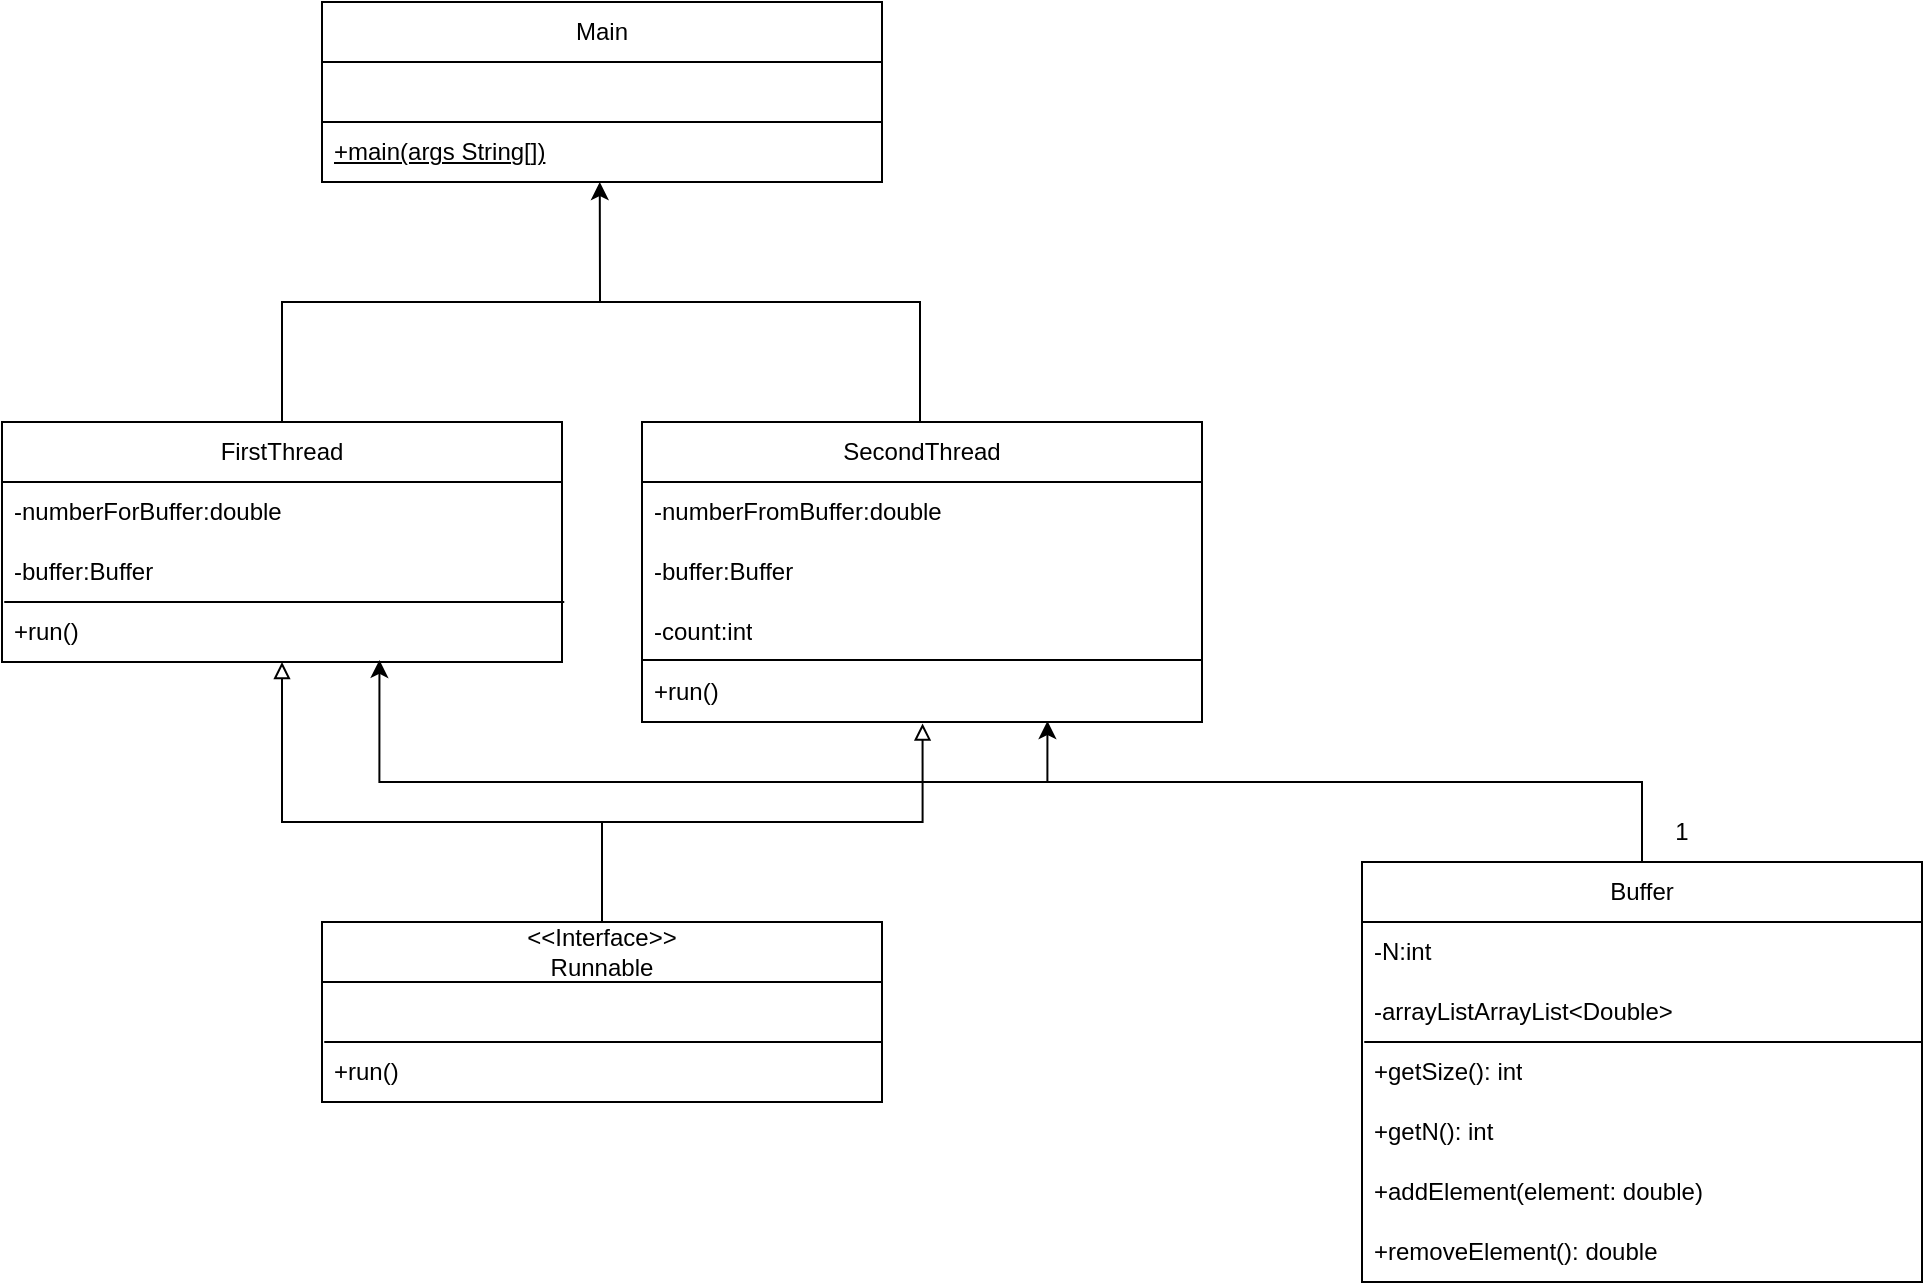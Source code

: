 <mxfile version="24.2.2" type="device">
  <diagram name="Страница — 1" id="H12W9JLPoyVBt7vZ49CQ">
    <mxGraphModel dx="1120" dy="1013" grid="1" gridSize="10" guides="1" tooltips="1" connect="1" arrows="1" fold="1" page="1" pageScale="1" pageWidth="827" pageHeight="1169" math="0" shadow="0">
      <root>
        <mxCell id="0" />
        <mxCell id="1" parent="0" />
        <mxCell id="Sf8RvTwvEqck9QnSxWCd-1" value="FirstThread" style="swimlane;fontStyle=0;childLayout=stackLayout;horizontal=1;startSize=30;horizontalStack=0;resizeParent=1;resizeParentMax=0;resizeLast=0;collapsible=1;marginBottom=0;whiteSpace=wrap;html=1;" parent="1" vertex="1">
          <mxGeometry x="80" y="300" width="280" height="120" as="geometry" />
        </mxCell>
        <mxCell id="Sf8RvTwvEqck9QnSxWCd-2" value="-numberForBuffer:double" style="text;strokeColor=none;fillColor=none;align=left;verticalAlign=middle;spacingLeft=4;spacingRight=4;overflow=hidden;points=[[0,0.5],[1,0.5]];portConstraint=eastwest;rotatable=0;whiteSpace=wrap;html=1;" parent="Sf8RvTwvEqck9QnSxWCd-1" vertex="1">
          <mxGeometry y="30" width="280" height="30" as="geometry" />
        </mxCell>
        <mxCell id="Sf8RvTwvEqck9QnSxWCd-3" value="-buffer:Buffer" style="text;strokeColor=none;fillColor=none;align=left;verticalAlign=middle;spacingLeft=4;spacingRight=4;overflow=hidden;points=[[0,0.5],[1,0.5]];portConstraint=eastwest;rotatable=0;whiteSpace=wrap;html=1;" parent="Sf8RvTwvEqck9QnSxWCd-1" vertex="1">
          <mxGeometry y="60" width="280" height="30" as="geometry" />
        </mxCell>
        <mxCell id="Sf8RvTwvEqck9QnSxWCd-6" value="+run()" style="text;strokeColor=none;fillColor=none;align=left;verticalAlign=middle;spacingLeft=4;spacingRight=4;overflow=hidden;points=[[0,0.5],[1,0.5]];portConstraint=eastwest;rotatable=0;whiteSpace=wrap;html=1;" parent="Sf8RvTwvEqck9QnSxWCd-1" vertex="1">
          <mxGeometry y="90" width="280" height="30" as="geometry" />
        </mxCell>
        <mxCell id="Sf8RvTwvEqck9QnSxWCd-9" value="" style="endArrow=none;html=1;rounded=0;exitX=1.004;exitY=0;exitDx=0;exitDy=0;entryX=0.004;entryY=0;entryDx=0;entryDy=0;exitPerimeter=0;entryPerimeter=0;" parent="Sf8RvTwvEqck9QnSxWCd-1" edge="1">
          <mxGeometry width="50" height="50" relative="1" as="geometry">
            <mxPoint x="281.12" y="90" as="sourcePoint" />
            <mxPoint x="1.12" y="90" as="targetPoint" />
          </mxGeometry>
        </mxCell>
        <mxCell id="Sf8RvTwvEqck9QnSxWCd-16" value="Buffer" style="swimlane;fontStyle=0;childLayout=stackLayout;horizontal=1;startSize=30;horizontalStack=0;resizeParent=1;resizeParentMax=0;resizeLast=0;collapsible=1;marginBottom=0;whiteSpace=wrap;html=1;" parent="1" vertex="1">
          <mxGeometry x="760" y="520" width="280" height="210" as="geometry" />
        </mxCell>
        <mxCell id="zXZSiPo3igJwiQ7f4-af-9" value="-N:int" style="text;strokeColor=none;fillColor=none;align=left;verticalAlign=middle;spacingLeft=4;spacingRight=4;overflow=hidden;points=[[0,0.5],[1,0.5]];portConstraint=eastwest;rotatable=0;whiteSpace=wrap;html=1;" vertex="1" parent="Sf8RvTwvEqck9QnSxWCd-16">
          <mxGeometry y="30" width="280" height="30" as="geometry" />
        </mxCell>
        <mxCell id="zXZSiPo3igJwiQ7f4-af-10" value="-arrayListArrayList&amp;lt;Double&amp;gt;" style="text;strokeColor=none;fillColor=none;align=left;verticalAlign=middle;spacingLeft=4;spacingRight=4;overflow=hidden;points=[[0,0.5],[1,0.5]];portConstraint=eastwest;rotatable=0;whiteSpace=wrap;html=1;" vertex="1" parent="Sf8RvTwvEqck9QnSxWCd-16">
          <mxGeometry y="60" width="280" height="30" as="geometry" />
        </mxCell>
        <mxCell id="Sf8RvTwvEqck9QnSxWCd-18" value="+getSize(): int" style="text;strokeColor=none;fillColor=none;align=left;verticalAlign=middle;spacingLeft=4;spacingRight=4;overflow=hidden;points=[[0,0.5],[1,0.5]];portConstraint=eastwest;rotatable=0;whiteSpace=wrap;html=1;" parent="Sf8RvTwvEqck9QnSxWCd-16" vertex="1">
          <mxGeometry y="90" width="280" height="30" as="geometry" />
        </mxCell>
        <mxCell id="Sf8RvTwvEqck9QnSxWCd-19" value="" style="endArrow=none;html=1;rounded=0;entryX=0.004;entryY=0;entryDx=0;entryDy=0;entryPerimeter=0;exitX=0.999;exitY=-0.001;exitDx=0;exitDy=0;exitPerimeter=0;" parent="Sf8RvTwvEqck9QnSxWCd-16" source="Sf8RvTwvEqck9QnSxWCd-18" target="Sf8RvTwvEqck9QnSxWCd-18" edge="1">
          <mxGeometry width="50" height="50" relative="1" as="geometry">
            <mxPoint x="275" y="60" as="sourcePoint" />
            <mxPoint x="140" y="135" as="targetPoint" />
          </mxGeometry>
        </mxCell>
        <mxCell id="zXZSiPo3igJwiQ7f4-af-13" value="+getN(): int" style="text;strokeColor=none;fillColor=none;align=left;verticalAlign=middle;spacingLeft=4;spacingRight=4;overflow=hidden;points=[[0,0.5],[1,0.5]];portConstraint=eastwest;rotatable=0;whiteSpace=wrap;html=1;" vertex="1" parent="Sf8RvTwvEqck9QnSxWCd-16">
          <mxGeometry y="120" width="280" height="30" as="geometry" />
        </mxCell>
        <mxCell id="zXZSiPo3igJwiQ7f4-af-12" value="+addElement(element: double)" style="text;strokeColor=none;fillColor=none;align=left;verticalAlign=middle;spacingLeft=4;spacingRight=4;overflow=hidden;points=[[0,0.5],[1,0.5]];portConstraint=eastwest;rotatable=0;whiteSpace=wrap;html=1;" vertex="1" parent="Sf8RvTwvEqck9QnSxWCd-16">
          <mxGeometry y="150" width="280" height="30" as="geometry" />
        </mxCell>
        <mxCell id="zXZSiPo3igJwiQ7f4-af-11" value="+removeElement(): double" style="text;strokeColor=none;fillColor=none;align=left;verticalAlign=middle;spacingLeft=4;spacingRight=4;overflow=hidden;points=[[0,0.5],[1,0.5]];portConstraint=eastwest;rotatable=0;whiteSpace=wrap;html=1;" vertex="1" parent="Sf8RvTwvEqck9QnSxWCd-16">
          <mxGeometry y="180" width="280" height="30" as="geometry" />
        </mxCell>
        <mxCell id="Sf8RvTwvEqck9QnSxWCd-29" value="Main" style="swimlane;fontStyle=0;childLayout=stackLayout;horizontal=1;startSize=30;horizontalStack=0;resizeParent=1;resizeParentMax=0;resizeLast=0;collapsible=1;marginBottom=0;whiteSpace=wrap;html=1;" parent="1" vertex="1">
          <mxGeometry x="240" y="90" width="280" height="90" as="geometry" />
        </mxCell>
        <mxCell id="Sf8RvTwvEqck9QnSxWCd-30" value="&amp;nbsp;" style="text;strokeColor=none;fillColor=none;align=left;verticalAlign=middle;spacingLeft=4;spacingRight=4;overflow=hidden;points=[[0,0.5],[1,0.5]];portConstraint=eastwest;rotatable=0;whiteSpace=wrap;html=1;" parent="Sf8RvTwvEqck9QnSxWCd-29" vertex="1">
          <mxGeometry y="30" width="280" height="30" as="geometry" />
        </mxCell>
        <mxCell id="Sf8RvTwvEqck9QnSxWCd-31" value="" style="endArrow=none;html=1;rounded=0;exitX=1.004;exitY=0;exitDx=0;exitDy=0;entryX=0.004;entryY=0;entryDx=0;entryDy=0;exitPerimeter=0;entryPerimeter=0;" parent="Sf8RvTwvEqck9QnSxWCd-29" edge="1">
          <mxGeometry width="50" height="50" relative="1" as="geometry">
            <mxPoint x="280" y="60" as="sourcePoint" />
            <mxPoint x="-5.24e-14" y="60" as="targetPoint" />
          </mxGeometry>
        </mxCell>
        <mxCell id="Sf8RvTwvEqck9QnSxWCd-32" value="&lt;u&gt;+main(args String[])&lt;/u&gt;" style="text;strokeColor=none;fillColor=none;align=left;verticalAlign=middle;spacingLeft=4;spacingRight=4;overflow=hidden;points=[[0,0.5],[1,0.5]];portConstraint=eastwest;rotatable=0;whiteSpace=wrap;html=1;" parent="Sf8RvTwvEqck9QnSxWCd-29" vertex="1">
          <mxGeometry y="60" width="280" height="30" as="geometry" />
        </mxCell>
        <mxCell id="zXZSiPo3igJwiQ7f4-af-1" value="SecondThread" style="swimlane;fontStyle=0;childLayout=stackLayout;horizontal=1;startSize=30;horizontalStack=0;resizeParent=1;resizeParentMax=0;resizeLast=0;collapsible=1;marginBottom=0;whiteSpace=wrap;html=1;" vertex="1" parent="1">
          <mxGeometry x="400" y="300" width="280" height="150" as="geometry" />
        </mxCell>
        <mxCell id="zXZSiPo3igJwiQ7f4-af-2" value="-numberFromBuffer:double" style="text;strokeColor=none;fillColor=none;align=left;verticalAlign=middle;spacingLeft=4;spacingRight=4;overflow=hidden;points=[[0,0.5],[1,0.5]];portConstraint=eastwest;rotatable=0;whiteSpace=wrap;html=1;" vertex="1" parent="zXZSiPo3igJwiQ7f4-af-1">
          <mxGeometry y="30" width="280" height="30" as="geometry" />
        </mxCell>
        <mxCell id="zXZSiPo3igJwiQ7f4-af-3" value="-buffer:Buffer" style="text;strokeColor=none;fillColor=none;align=left;verticalAlign=middle;spacingLeft=4;spacingRight=4;overflow=hidden;points=[[0,0.5],[1,0.5]];portConstraint=eastwest;rotatable=0;whiteSpace=wrap;html=1;" vertex="1" parent="zXZSiPo3igJwiQ7f4-af-1">
          <mxGeometry y="60" width="280" height="30" as="geometry" />
        </mxCell>
        <mxCell id="zXZSiPo3igJwiQ7f4-af-6" value="-count:int" style="text;strokeColor=none;fillColor=none;align=left;verticalAlign=middle;spacingLeft=4;spacingRight=4;overflow=hidden;points=[[0,0.5],[1,0.5]];portConstraint=eastwest;rotatable=0;whiteSpace=wrap;html=1;" vertex="1" parent="zXZSiPo3igJwiQ7f4-af-1">
          <mxGeometry y="90" width="280" height="30" as="geometry" />
        </mxCell>
        <mxCell id="zXZSiPo3igJwiQ7f4-af-5" value="" style="endArrow=none;html=1;rounded=0;exitX=1.004;exitY=0;exitDx=0;exitDy=0;entryX=0.004;entryY=0;entryDx=0;entryDy=0;exitPerimeter=0;entryPerimeter=0;" edge="1" parent="zXZSiPo3igJwiQ7f4-af-1">
          <mxGeometry width="50" height="50" relative="1" as="geometry">
            <mxPoint x="280.0" y="119" as="sourcePoint" />
            <mxPoint x="-1.092e-13" y="119" as="targetPoint" />
          </mxGeometry>
        </mxCell>
        <mxCell id="zXZSiPo3igJwiQ7f4-af-4" value="+run()" style="text;strokeColor=none;fillColor=none;align=left;verticalAlign=middle;spacingLeft=4;spacingRight=4;overflow=hidden;points=[[0,0.5],[1,0.5]];portConstraint=eastwest;rotatable=0;whiteSpace=wrap;html=1;" vertex="1" parent="zXZSiPo3igJwiQ7f4-af-1">
          <mxGeometry y="120" width="280" height="30" as="geometry" />
        </mxCell>
        <mxCell id="zXZSiPo3igJwiQ7f4-af-14" value="" style="endArrow=classic;html=1;rounded=0;exitX=0.5;exitY=0;exitDx=0;exitDy=0;entryX=0.496;entryY=1;entryDx=0;entryDy=0;entryPerimeter=0;" edge="1" parent="1" source="Sf8RvTwvEqck9QnSxWCd-1" target="Sf8RvTwvEqck9QnSxWCd-32">
          <mxGeometry width="50" height="50" relative="1" as="geometry">
            <mxPoint x="370" y="370" as="sourcePoint" />
            <mxPoint x="420" y="320" as="targetPoint" />
            <Array as="points">
              <mxPoint x="220" y="240" />
              <mxPoint x="379" y="240" />
            </Array>
          </mxGeometry>
        </mxCell>
        <mxCell id="zXZSiPo3igJwiQ7f4-af-15" value="" style="endArrow=none;html=1;rounded=0;exitX=0.5;exitY=0;exitDx=0;exitDy=0;endFill=0;" edge="1" parent="1">
          <mxGeometry width="50" height="50" relative="1" as="geometry">
            <mxPoint x="539" y="300" as="sourcePoint" />
            <mxPoint x="370" y="240" as="targetPoint" />
            <Array as="points">
              <mxPoint x="539" y="240" />
            </Array>
          </mxGeometry>
        </mxCell>
        <mxCell id="zXZSiPo3igJwiQ7f4-af-16" value="&lt;div&gt;&amp;lt;&amp;lt;Interface&amp;gt;&amp;gt;&lt;/div&gt;&lt;div&gt;Runnable&lt;/div&gt;" style="swimlane;fontStyle=0;childLayout=stackLayout;horizontal=1;startSize=30;horizontalStack=0;resizeParent=1;resizeParentMax=0;resizeLast=0;collapsible=1;marginBottom=0;whiteSpace=wrap;html=1;" vertex="1" parent="1">
          <mxGeometry x="240" y="550" width="280" height="90" as="geometry" />
        </mxCell>
        <mxCell id="zXZSiPo3igJwiQ7f4-af-18" value="&amp;nbsp;" style="text;strokeColor=none;fillColor=none;align=left;verticalAlign=middle;spacingLeft=4;spacingRight=4;overflow=hidden;points=[[0,0.5],[1,0.5]];portConstraint=eastwest;rotatable=0;whiteSpace=wrap;html=1;" vertex="1" parent="zXZSiPo3igJwiQ7f4-af-16">
          <mxGeometry y="30" width="280" height="30" as="geometry" />
        </mxCell>
        <mxCell id="zXZSiPo3igJwiQ7f4-af-20" value="" style="endArrow=none;html=1;rounded=0;entryX=0.004;entryY=0;entryDx=0;entryDy=0;entryPerimeter=0;exitX=0.999;exitY=-0.001;exitDx=0;exitDy=0;exitPerimeter=0;" edge="1" parent="zXZSiPo3igJwiQ7f4-af-16">
          <mxGeometry width="50" height="50" relative="1" as="geometry">
            <mxPoint x="279.72" y="59.97" as="sourcePoint" />
            <mxPoint x="1.12" y="60.0" as="targetPoint" />
          </mxGeometry>
        </mxCell>
        <mxCell id="zXZSiPo3igJwiQ7f4-af-23" value="+run()" style="text;strokeColor=none;fillColor=none;align=left;verticalAlign=middle;spacingLeft=4;spacingRight=4;overflow=hidden;points=[[0,0.5],[1,0.5]];portConstraint=eastwest;rotatable=0;whiteSpace=wrap;html=1;" vertex="1" parent="zXZSiPo3igJwiQ7f4-af-16">
          <mxGeometry y="60" width="280" height="30" as="geometry" />
        </mxCell>
        <mxCell id="zXZSiPo3igJwiQ7f4-af-24" style="edgeStyle=orthogonalEdgeStyle;rounded=0;orthogonalLoop=1;jettySize=auto;html=1;exitX=0.5;exitY=0;exitDx=0;exitDy=0;entryX=0.501;entryY=1.024;entryDx=0;entryDy=0;entryPerimeter=0;endArrow=block;endFill=0;" edge="1" parent="1" source="zXZSiPo3igJwiQ7f4-af-16" target="zXZSiPo3igJwiQ7f4-af-4">
          <mxGeometry relative="1" as="geometry" />
        </mxCell>
        <mxCell id="zXZSiPo3igJwiQ7f4-af-25" style="edgeStyle=orthogonalEdgeStyle;rounded=0;orthogonalLoop=1;jettySize=auto;html=1;exitX=0.5;exitY=0;exitDx=0;exitDy=0;endArrow=block;endFill=0;" edge="1" parent="1" source="zXZSiPo3igJwiQ7f4-af-16">
          <mxGeometry relative="1" as="geometry">
            <mxPoint x="220" y="420" as="targetPoint" />
            <Array as="points">
              <mxPoint x="380" y="500" />
              <mxPoint x="220" y="500" />
            </Array>
          </mxGeometry>
        </mxCell>
        <mxCell id="zXZSiPo3igJwiQ7f4-af-26" style="edgeStyle=orthogonalEdgeStyle;rounded=0;orthogonalLoop=1;jettySize=auto;html=1;exitX=0.5;exitY=0;exitDx=0;exitDy=0;entryX=0.674;entryY=0.965;entryDx=0;entryDy=0;entryPerimeter=0;" edge="1" parent="1" source="Sf8RvTwvEqck9QnSxWCd-16" target="Sf8RvTwvEqck9QnSxWCd-6">
          <mxGeometry relative="1" as="geometry">
            <Array as="points">
              <mxPoint x="900" y="480" />
              <mxPoint x="269" y="480" />
            </Array>
          </mxGeometry>
        </mxCell>
        <mxCell id="zXZSiPo3igJwiQ7f4-af-27" style="edgeStyle=orthogonalEdgeStyle;rounded=0;orthogonalLoop=1;jettySize=auto;html=1;exitX=0.5;exitY=0;exitDx=0;exitDy=0;entryX=0.724;entryY=0.984;entryDx=0;entryDy=0;entryPerimeter=0;" edge="1" parent="1" source="Sf8RvTwvEqck9QnSxWCd-16" target="zXZSiPo3igJwiQ7f4-af-4">
          <mxGeometry relative="1" as="geometry">
            <Array as="points">
              <mxPoint x="900" y="480" />
              <mxPoint x="603" y="480" />
            </Array>
          </mxGeometry>
        </mxCell>
        <mxCell id="zXZSiPo3igJwiQ7f4-af-28" value="1" style="text;html=1;align=center;verticalAlign=middle;whiteSpace=wrap;rounded=0;" vertex="1" parent="1">
          <mxGeometry x="890" y="490" width="60" height="30" as="geometry" />
        </mxCell>
      </root>
    </mxGraphModel>
  </diagram>
</mxfile>
